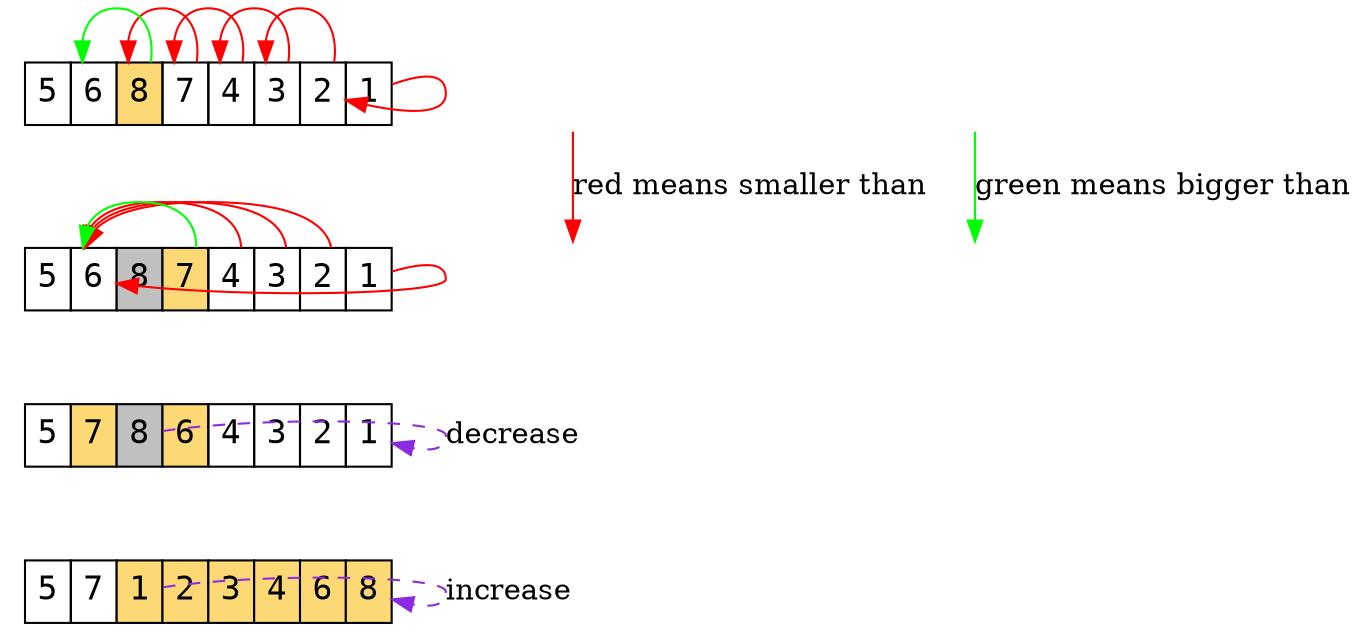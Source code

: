 digraph s {
    splines=line;
    node[shape="plaintext",fontname="Consolas,Monaca", fontsize="16"];
    node_s1[label=<
            <table border="0" cellborder="1" cellspacing="0" cellpadding="5" >
            <tr>
            <td port="f1">5</td><td port="f2">6</td>
            <td port="f3" bgcolor="#FCD975">8</td><td port="f4">7</td>
            <td port="f5">4</td><td port="f6">3</td>
            <td port="f7">2</td><td port="f8">1</td>
            </tr>
            </table>
            >];

            node_s1:f8->node_s1:f7[color="red"];
            node_s1:f7->node_s1:f6[color="red"];
            node_s1:f6->node_s1:f5[color="red"];
            node_s1:f5->node_s1:f4[color="red"];
            node_s1:f4->node_s1:f3[color="red"];
            node_s1:f3->node_s1:f2[color="green"];

            node_s2[label=<
                    <table border="0" cellborder="1" cellspacing="0" cellpadding="5" >
                    <tr>
                    <td port="f1">5</td><td port="f2">6</td>
                    <td port="f3" bgcolor="grey">8</td><td port="f4"  bgcolor="#FCD975">7</td>
                    <td port="f5">4</td><td port="f6">3</td>
                    <td port="f7">2</td><td port="f8">1</td>
                    </tr>
                    </table>
                    >];
            node_s1:f1->node_s2:f1[style="invis"];

            node_s2:f8->node_s2:f2[color="red"];
            node_s2:f7->node_s2:f2[color="red"];
            node_s2:f6->node_s2:f2[color="red"];
            node_s2:f5->node_s2:f2[color="red"];
            node_s2:f4->node_s2:f2[color="green"];

            node_s3[label=<
                    <table border="0" cellborder="1" cellspacing="0" cellpadding="5" >
                    <tr>
                    <td port="f1">5</td><td port="f2"  bgcolor="#FCD975">7</td>
                    <td port="f3" bgcolor="grey">8</td><td port="f4"  bgcolor="#FCD975">6</td>
                    <td port="f5">4</td><td port="f6">3</td>
                    <td port="f7">2</td><td port="f8">1</td>
                    </tr>
                    </table>
                    >];
            node_s2:f1->node_s3:f1[style="invis"];
            node_s3:f3->node_s3:f8[label="decrease", style="dashed" color="BlueViolet"];

            node_s4[label=<
                    <table border="0" cellborder="1" cellspacing="0" cellpadding="5" >
                    <tr>
                    <td port="f1">5</td><td port="f2">7</td>
                    <td port="f3" bgcolor="#FCD975">1</td><td port="f4" bgcolor="#FCD975">2</td>
                    <td port="f5" bgcolor="#FCD975">3</td><td port="f6" bgcolor="#FCD975">4</td>
                    <td port="f7" bgcolor="#FCD975">6</td><td port="f8" bgcolor="#FCD975">8</td>
                    </tr>
                    </table>
                    >];
            node_s3:f1->node_s4:f1[style="invis"];
            node_s4:f3->node_s4:f8[label="increase", style="dashed", color="BlueViolet"];

            node_n1[style="invis"];
            node_n2[style="invis"];
            node_n3[style="invis"];
            node_n4[style="invis"];

            node_n1->node_n2[constraient="false", color="red",  label="red means smaller than"];
            node_n3->node_n4[constraient="false", color="green",label="green means bigger than"];
        }